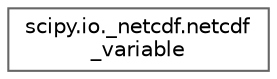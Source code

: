 digraph "Graphical Class Hierarchy"
{
 // LATEX_PDF_SIZE
  bgcolor="transparent";
  edge [fontname=Helvetica,fontsize=10,labelfontname=Helvetica,labelfontsize=10];
  node [fontname=Helvetica,fontsize=10,shape=box,height=0.2,width=0.4];
  rankdir="LR";
  Node0 [id="Node000000",label="scipy.io._netcdf.netcdf\l_variable",height=0.2,width=0.4,color="grey40", fillcolor="white", style="filled",URL="$da/dc5/classscipy_1_1io_1_1__netcdf_1_1netcdf__variable.html",tooltip=" "];
}
